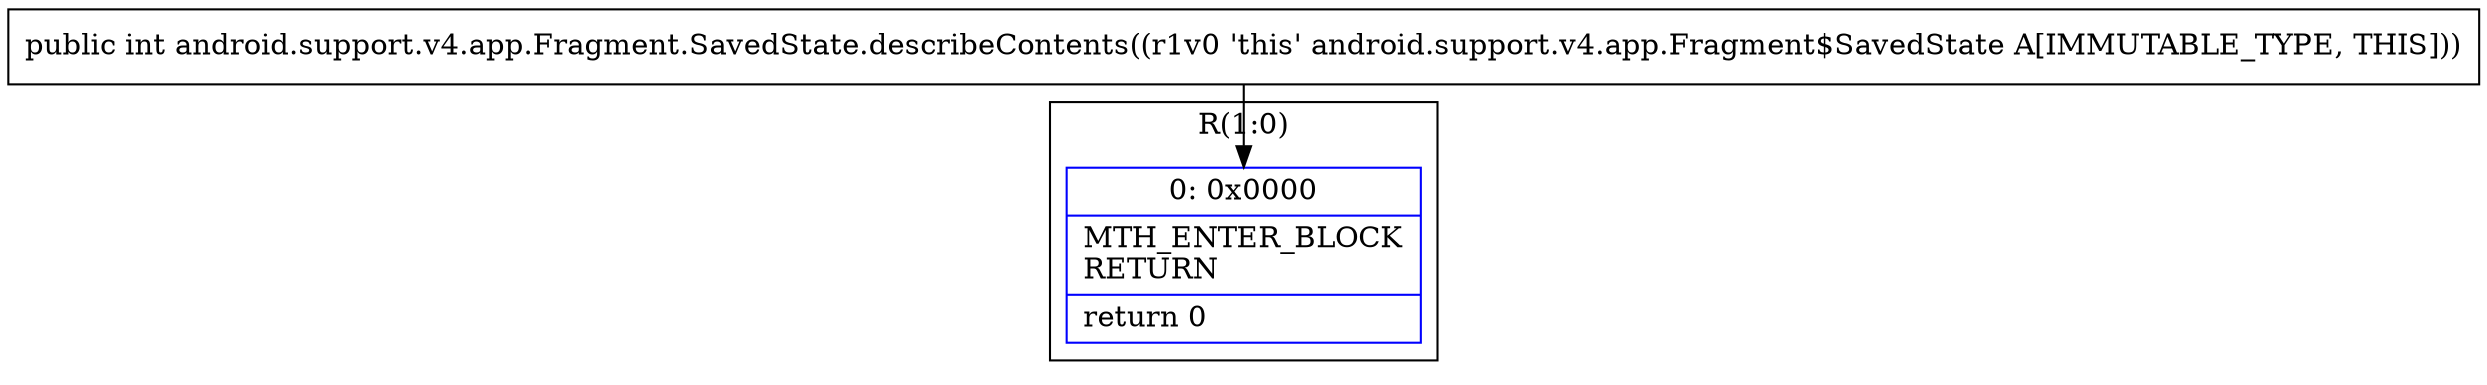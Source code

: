 digraph "CFG forandroid.support.v4.app.Fragment.SavedState.describeContents()I" {
subgraph cluster_Region_252246920 {
label = "R(1:0)";
node [shape=record,color=blue];
Node_0 [shape=record,label="{0\:\ 0x0000|MTH_ENTER_BLOCK\lRETURN\l|return 0\l}"];
}
MethodNode[shape=record,label="{public int android.support.v4.app.Fragment.SavedState.describeContents((r1v0 'this' android.support.v4.app.Fragment$SavedState A[IMMUTABLE_TYPE, THIS])) }"];
MethodNode -> Node_0;
}

